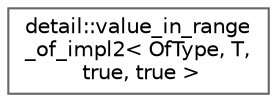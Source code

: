 digraph "Graphical Class Hierarchy"
{
 // LATEX_PDF_SIZE
  bgcolor="transparent";
  edge [fontname=Helvetica,fontsize=10,labelfontname=Helvetica,labelfontsize=10];
  node [fontname=Helvetica,fontsize=10,shape=box,height=0.2,width=0.4];
  rankdir="LR";
  Node0 [id="Node000000",label="detail::value_in_range\l_of_impl2\< OfType, T,\l true, true \>",height=0.2,width=0.4,color="grey40", fillcolor="white", style="filled",URL="$structdetail_1_1value__in__range__of__impl2_3_01_of_type_00_01_t_00_01true_00_01true_01_4.html",tooltip=" "];
}
